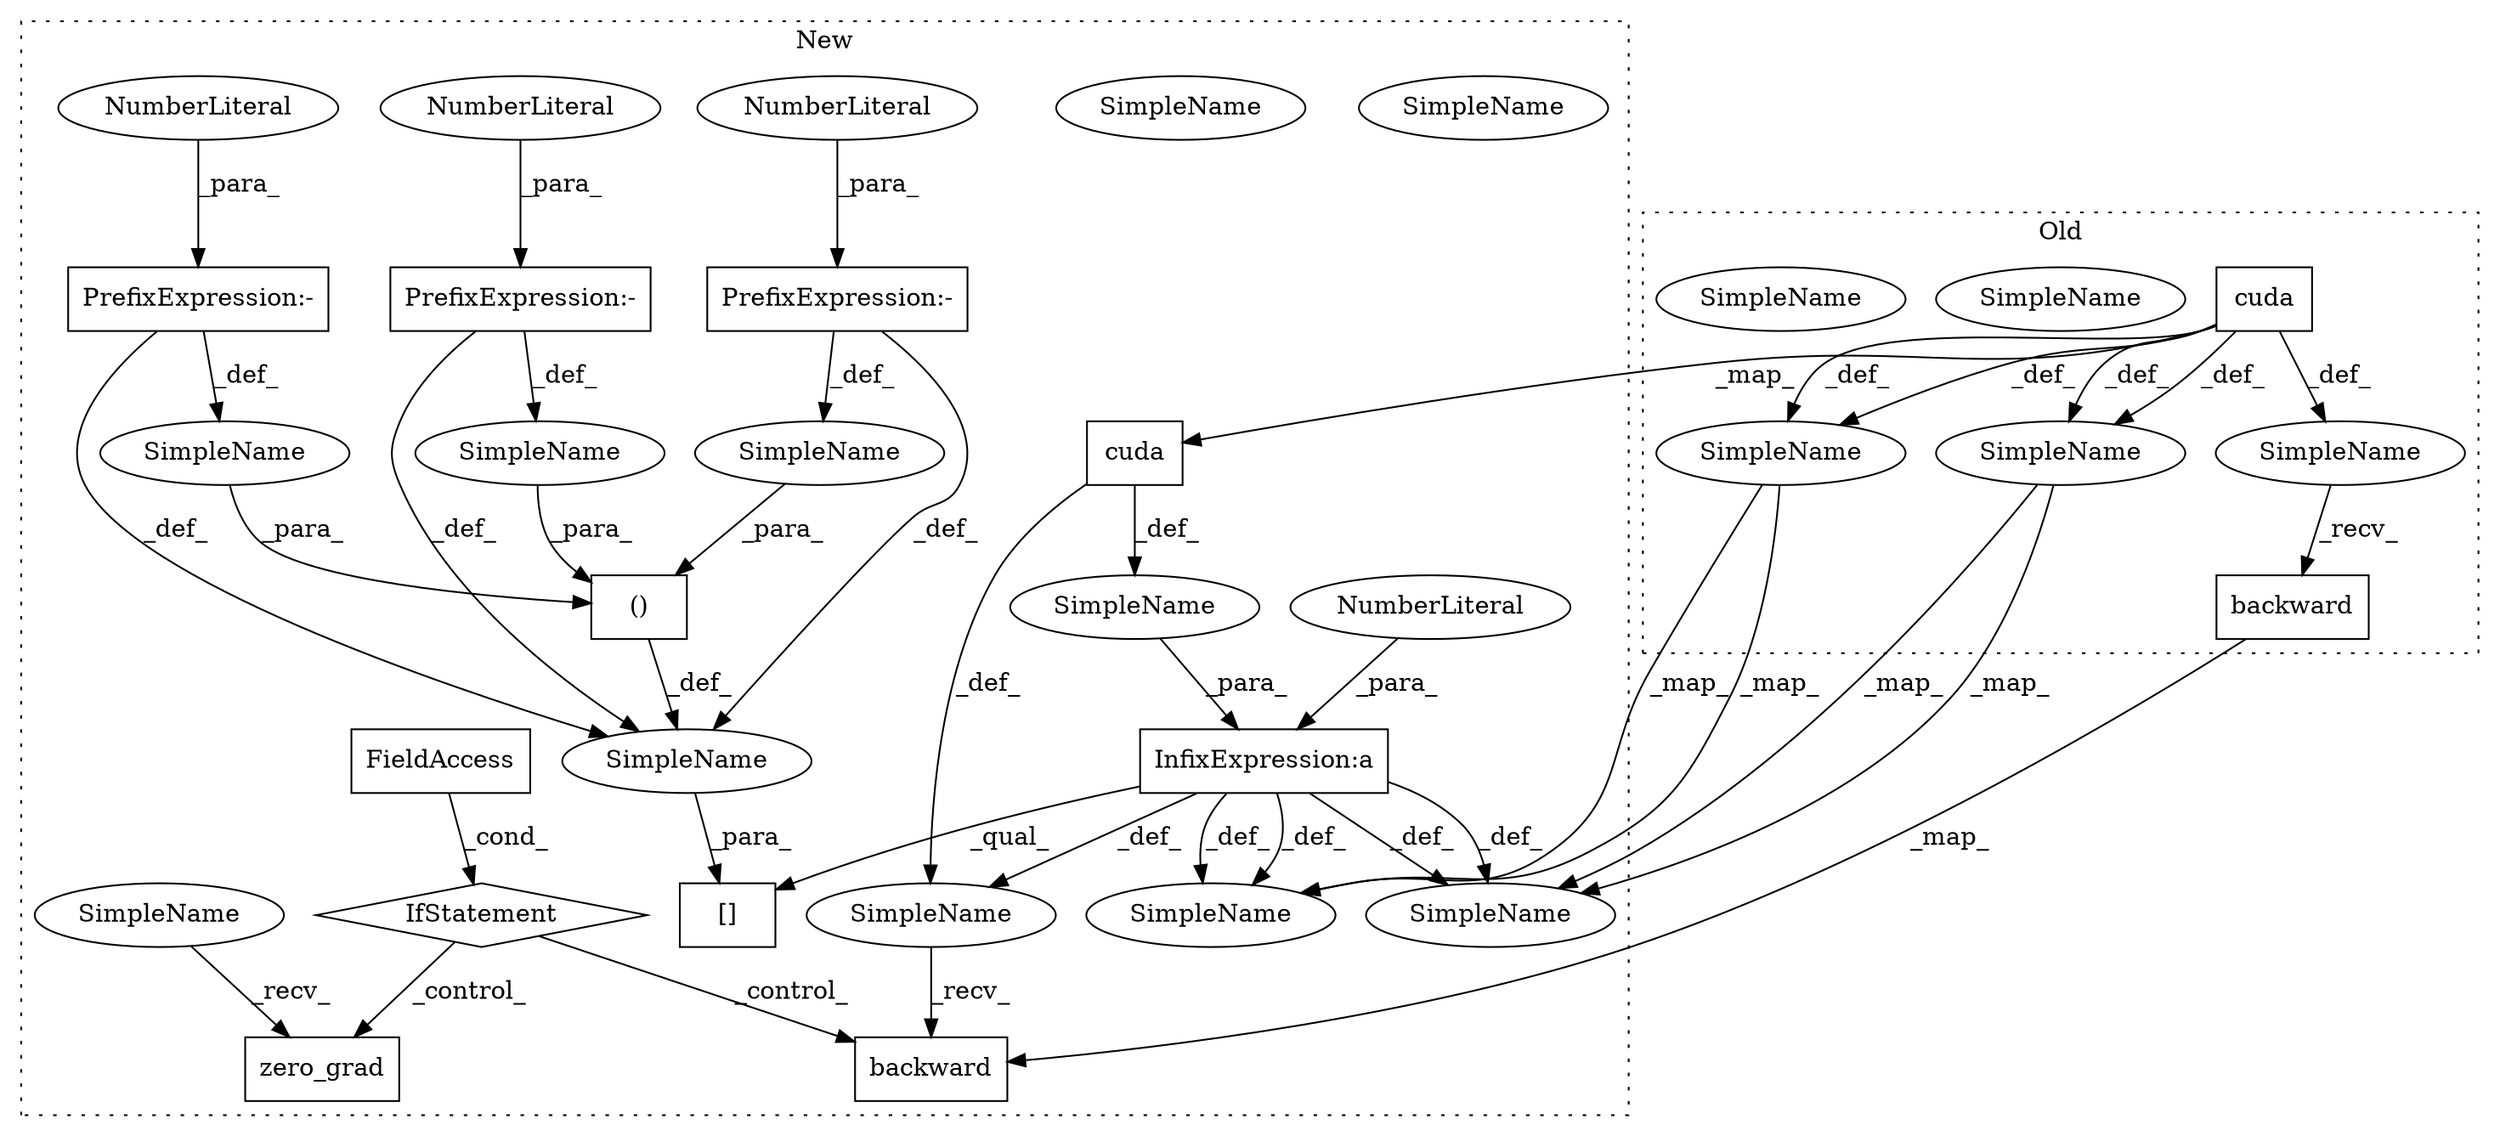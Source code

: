 digraph G {
subgraph cluster0 {
1 [label="cuda" a="32" s="516" l="6" shape="box"];
3 [label="SimpleName" a="42" s="478" l="1" shape="ellipse"];
6 [label="SimpleName" a="42" s="478" l="1" shape="ellipse"];
7 [label="SimpleName" a="42" s="791" l="3" shape="ellipse"];
10 [label="SimpleName" a="42" s="791" l="3" shape="ellipse"];
22 [label="backward" a="32" s="825" l="10" shape="box"];
29 [label="SimpleName" a="42" s="" l="" shape="ellipse"];
label = "Old";
style="dotted";
}
subgraph cluster1 {
2 [label="cuda" a="32" s="529" l="6" shape="box"];
4 [label="SimpleName" a="42" s="491" l="1" shape="ellipse"];
5 [label="SimpleName" a="42" s="491" l="1" shape="ellipse"];
8 [label="SimpleName" a="42" s="821" l="3" shape="ellipse"];
9 [label="SimpleName" a="42" s="821" l="3" shape="ellipse"];
11 [label="[]" a="2" s="847,898" l="19,2" shape="box"];
12 [label="PrefixExpression:-" a="38" s="896" l="1" shape="box"];
13 [label="NumberLiteral" a="34" s="897" l="1" shape="ellipse"];
14 [label="PrefixExpression:-" a="38" s="881" l="1" shape="box"];
15 [label="NumberLiteral" a="34" s="882" l="1" shape="ellipse"];
16 [label="PrefixExpression:-" a="38" s="866" l="1" shape="box"];
17 [label="NumberLiteral" a="34" s="867" l="1" shape="ellipse"];
18 [label="()" a="106" s="866" l="32" shape="box"];
19 [label="InfixExpression:a" a="27" s="535" l="3" shape="box"];
20 [label="NumberLiteral" a="34" s="538" l="3" shape="ellipse"];
21 [label="backward" a="32" s="969" l="10" shape="box"];
23 [label="IfStatement" a="25" s="908,917" l="4,2" shape="diamond"];
24 [label="FieldAccess" a="22" s="912" l="5" shape="box"];
25 [label="SimpleName" a="42" s="" l="" shape="ellipse"];
26 [label="SimpleName" a="42" s="" l="" shape="ellipse"];
27 [label="SimpleName" a="42" s="" l="" shape="ellipse"];
28 [label="zero_grad" a="32" s="934" l="11" shape="box"];
30 [label="SimpleName" a="42" s="" l="" shape="ellipse"];
31 [label="SimpleName" a="42" s="" l="" shape="ellipse"];
32 [label="SimpleName" a="42" s="" l="" shape="ellipse"];
33 [label="SimpleName" a="42" s="929" l="4" shape="ellipse"];
label = "New";
style="dotted";
}
1 -> 10 [label="_def_"];
1 -> 6 [label="_def_"];
1 -> 2 [label="_map_"];
1 -> 6 [label="_def_"];
1 -> 29 [label="_def_"];
1 -> 10 [label="_def_"];
2 -> 27 [label="_def_"];
2 -> 30 [label="_def_"];
6 -> 5 [label="_map_"];
6 -> 5 [label="_map_"];
10 -> 9 [label="_map_"];
10 -> 9 [label="_map_"];
12 -> 26 [label="_def_"];
12 -> 32 [label="_def_"];
13 -> 12 [label="_para_"];
14 -> 25 [label="_def_"];
14 -> 32 [label="_def_"];
15 -> 14 [label="_para_"];
16 -> 32 [label="_def_"];
16 -> 31 [label="_def_"];
17 -> 16 [label="_para_"];
18 -> 32 [label="_def_"];
19 -> 11 [label="_qual_"];
19 -> 9 [label="_def_"];
19 -> 9 [label="_def_"];
19 -> 27 [label="_def_"];
19 -> 5 [label="_def_"];
19 -> 5 [label="_def_"];
20 -> 19 [label="_para_"];
22 -> 21 [label="_map_"];
23 -> 21 [label="_control_"];
23 -> 28 [label="_control_"];
24 -> 23 [label="_cond_"];
25 -> 18 [label="_para_"];
26 -> 18 [label="_para_"];
27 -> 21 [label="_recv_"];
29 -> 22 [label="_recv_"];
30 -> 19 [label="_para_"];
31 -> 18 [label="_para_"];
32 -> 11 [label="_para_"];
33 -> 28 [label="_recv_"];
}